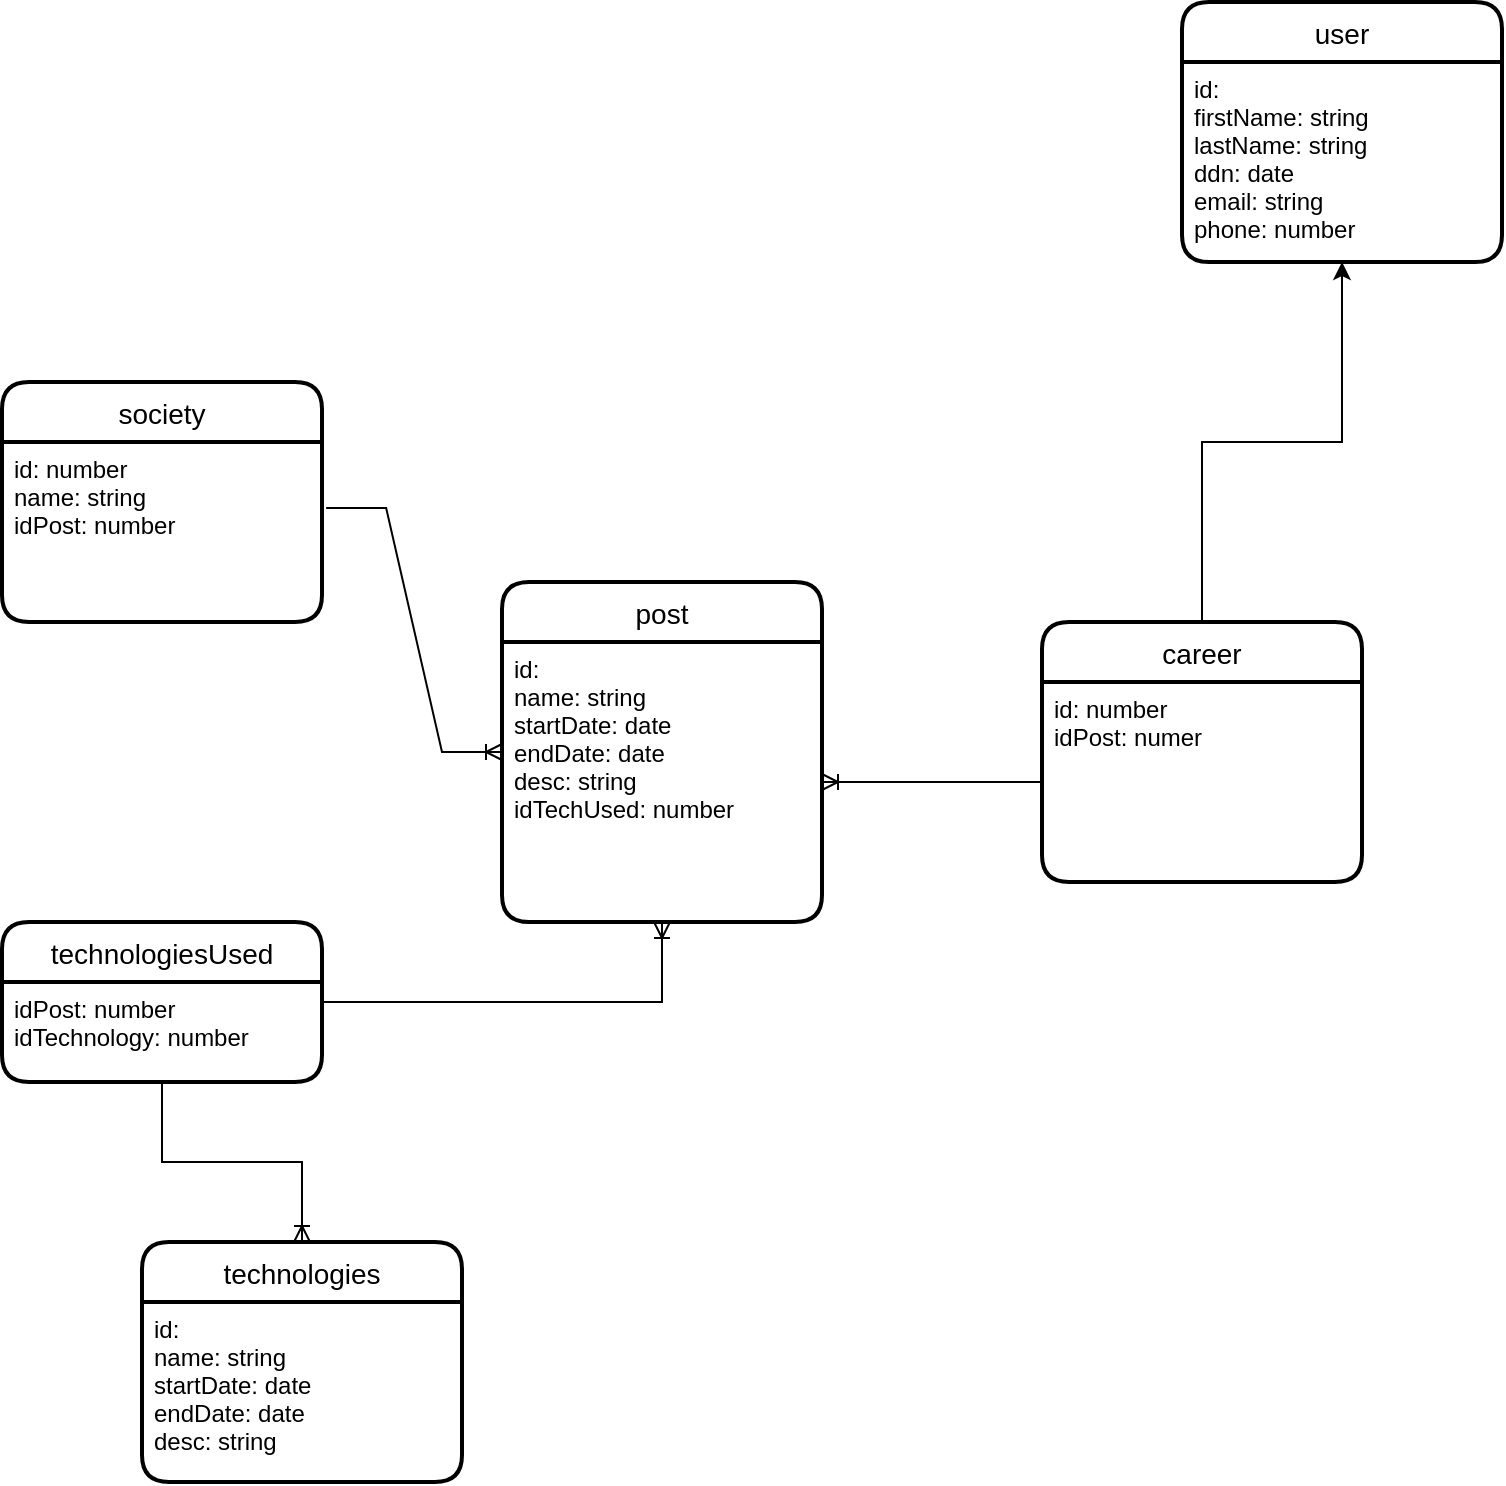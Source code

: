 <mxfile version="17.4.3" type="device"><diagram id="oXvEbmFIyVnL2kJNctzo" name="Page-1"><mxGraphModel dx="1422" dy="762" grid="1" gridSize="10" guides="1" tooltips="1" connect="1" arrows="1" fold="1" page="1" pageScale="1" pageWidth="827" pageHeight="1169" math="0" shadow="0"><root><mxCell id="0"/><mxCell id="1" parent="0"/><mxCell id="6NriLlqCWZ2jgO0C7EDM-2" value="society" style="swimlane;childLayout=stackLayout;horizontal=1;startSize=30;horizontalStack=0;rounded=1;fontSize=14;fontStyle=0;strokeWidth=2;resizeParent=0;resizeLast=1;shadow=0;dashed=0;align=center;" parent="1" vertex="1"><mxGeometry x="10" y="320" width="160" height="120" as="geometry"/></mxCell><mxCell id="6NriLlqCWZ2jgO0C7EDM-3" value="id: number&#10;name: string&#10;idPost: number&#10;" style="align=left;strokeColor=none;fillColor=none;spacingLeft=4;fontSize=12;verticalAlign=top;resizable=0;rotatable=0;part=1;" parent="6NriLlqCWZ2jgO0C7EDM-2" vertex="1"><mxGeometry y="30" width="160" height="90" as="geometry"/></mxCell><mxCell id="6NriLlqCWZ2jgO0C7EDM-5" value="post" style="swimlane;childLayout=stackLayout;horizontal=1;startSize=30;horizontalStack=0;rounded=1;fontSize=14;fontStyle=0;strokeWidth=2;resizeParent=0;resizeLast=1;shadow=0;dashed=0;align=center;" parent="1" vertex="1"><mxGeometry x="260" y="420" width="160" height="170" as="geometry"/></mxCell><mxCell id="6NriLlqCWZ2jgO0C7EDM-6" value="id: &#10;name: string&#10;startDate: date&#10;endDate: date&#10;desc: string&#10;idTechUsed: number&#10;" style="align=left;strokeColor=none;fillColor=none;spacingLeft=4;fontSize=12;verticalAlign=top;resizable=0;rotatable=0;part=1;" parent="6NriLlqCWZ2jgO0C7EDM-5" vertex="1"><mxGeometry y="30" width="160" height="140" as="geometry"/></mxCell><mxCell id="6NriLlqCWZ2jgO0C7EDM-7" value="technologies" style="swimlane;childLayout=stackLayout;horizontal=1;startSize=30;horizontalStack=0;rounded=1;fontSize=14;fontStyle=0;strokeWidth=2;resizeParent=0;resizeLast=1;shadow=0;dashed=0;align=center;" parent="1" vertex="1"><mxGeometry x="80" y="750" width="160" height="120" as="geometry"/></mxCell><mxCell id="6NriLlqCWZ2jgO0C7EDM-8" value="id: &#10;name: string&#10;startDate: date&#10;endDate: date&#10;desc: string&#10;" style="align=left;strokeColor=none;fillColor=none;spacingLeft=4;fontSize=12;verticalAlign=top;resizable=0;rotatable=0;part=1;" parent="6NriLlqCWZ2jgO0C7EDM-7" vertex="1"><mxGeometry y="30" width="160" height="90" as="geometry"/></mxCell><mxCell id="6NriLlqCWZ2jgO0C7EDM-12" style="edgeStyle=orthogonalEdgeStyle;rounded=0;orthogonalLoop=1;jettySize=auto;html=1;entryX=0.5;entryY=0;entryDx=0;entryDy=0;endArrow=ERoneToMany;endFill=0;" parent="1" source="6NriLlqCWZ2jgO0C7EDM-9" target="6NriLlqCWZ2jgO0C7EDM-7" edge="1"><mxGeometry relative="1" as="geometry"/></mxCell><mxCell id="6NriLlqCWZ2jgO0C7EDM-23" style="edgeStyle=orthogonalEdgeStyle;rounded=0;orthogonalLoop=1;jettySize=auto;html=1;entryX=0.5;entryY=1;entryDx=0;entryDy=0;endArrow=ERoneToMany;endFill=0;" parent="1" source="6NriLlqCWZ2jgO0C7EDM-9" target="6NriLlqCWZ2jgO0C7EDM-6" edge="1"><mxGeometry relative="1" as="geometry"/></mxCell><mxCell id="6NriLlqCWZ2jgO0C7EDM-9" value="technologiesUsed" style="swimlane;childLayout=stackLayout;horizontal=1;startSize=30;horizontalStack=0;rounded=1;fontSize=14;fontStyle=0;strokeWidth=2;resizeParent=0;resizeLast=1;shadow=0;dashed=0;align=center;" parent="1" vertex="1"><mxGeometry x="10" y="590" width="160" height="80" as="geometry"/></mxCell><mxCell id="6NriLlqCWZ2jgO0C7EDM-10" value="idPost: number&#10;idTechnology: number" style="align=left;strokeColor=none;fillColor=none;spacingLeft=4;fontSize=12;verticalAlign=top;resizable=0;rotatable=0;part=1;" parent="6NriLlqCWZ2jgO0C7EDM-9" vertex="1"><mxGeometry y="30" width="160" height="50" as="geometry"/></mxCell><mxCell id="6NriLlqCWZ2jgO0C7EDM-20" value="" style="edgeStyle=entityRelationEdgeStyle;fontSize=12;html=1;endArrow=ERoneToMany;rounded=0;entryX=0;entryY=0.5;entryDx=0;entryDy=0;exitX=1.013;exitY=0.367;exitDx=0;exitDy=0;exitPerimeter=0;" parent="1" source="6NriLlqCWZ2jgO0C7EDM-3" target="6NriLlqCWZ2jgO0C7EDM-5" edge="1"><mxGeometry width="100" height="100" relative="1" as="geometry"><mxPoint x="140" y="750" as="sourcePoint"/><mxPoint x="240" y="650" as="targetPoint"/></mxGeometry></mxCell><mxCell id="6NriLlqCWZ2jgO0C7EDM-24" value="user" style="swimlane;childLayout=stackLayout;horizontal=1;startSize=30;horizontalStack=0;rounded=1;fontSize=14;fontStyle=0;strokeWidth=2;resizeParent=0;resizeLast=1;shadow=0;dashed=0;align=center;" parent="1" vertex="1"><mxGeometry x="600" y="130" width="160" height="130" as="geometry"/></mxCell><mxCell id="6NriLlqCWZ2jgO0C7EDM-25" value="id: &#10;firstName: string&#10;lastName: string&#10;ddn: date&#10;email: string&#10;phone: number&#10;" style="align=left;strokeColor=none;fillColor=none;spacingLeft=4;fontSize=12;verticalAlign=top;resizable=0;rotatable=0;part=1;" parent="6NriLlqCWZ2jgO0C7EDM-24" vertex="1"><mxGeometry y="30" width="160" height="100" as="geometry"/></mxCell><mxCell id="6NriLlqCWZ2jgO0C7EDM-30" style="edgeStyle=orthogonalEdgeStyle;rounded=0;orthogonalLoop=1;jettySize=auto;html=1;entryX=0.5;entryY=1;entryDx=0;entryDy=0;endArrow=classic;endFill=1;" parent="1" source="6NriLlqCWZ2jgO0C7EDM-26" target="6NriLlqCWZ2jgO0C7EDM-25" edge="1"><mxGeometry relative="1" as="geometry"/></mxCell><mxCell id="6NriLlqCWZ2jgO0C7EDM-26" value="career" style="swimlane;childLayout=stackLayout;horizontal=1;startSize=30;horizontalStack=0;rounded=1;fontSize=14;fontStyle=0;strokeWidth=2;resizeParent=0;resizeLast=1;shadow=0;dashed=0;align=center;" parent="1" vertex="1"><mxGeometry x="530" y="440" width="160" height="130" as="geometry"/></mxCell><mxCell id="6NriLlqCWZ2jgO0C7EDM-27" value="id: number&#10;idPost: numer&#10;" style="align=left;strokeColor=none;fillColor=none;spacingLeft=4;fontSize=12;verticalAlign=top;resizable=0;rotatable=0;part=1;" parent="6NriLlqCWZ2jgO0C7EDM-26" vertex="1"><mxGeometry y="30" width="160" height="100" as="geometry"/></mxCell><mxCell id="6NriLlqCWZ2jgO0C7EDM-31" style="edgeStyle=orthogonalEdgeStyle;rounded=0;orthogonalLoop=1;jettySize=auto;html=1;entryX=1;entryY=0.5;entryDx=0;entryDy=0;endArrow=ERoneToMany;endFill=0;" parent="1" source="6NriLlqCWZ2jgO0C7EDM-27" target="6NriLlqCWZ2jgO0C7EDM-6" edge="1"><mxGeometry relative="1" as="geometry"/></mxCell></root></mxGraphModel></diagram></mxfile>